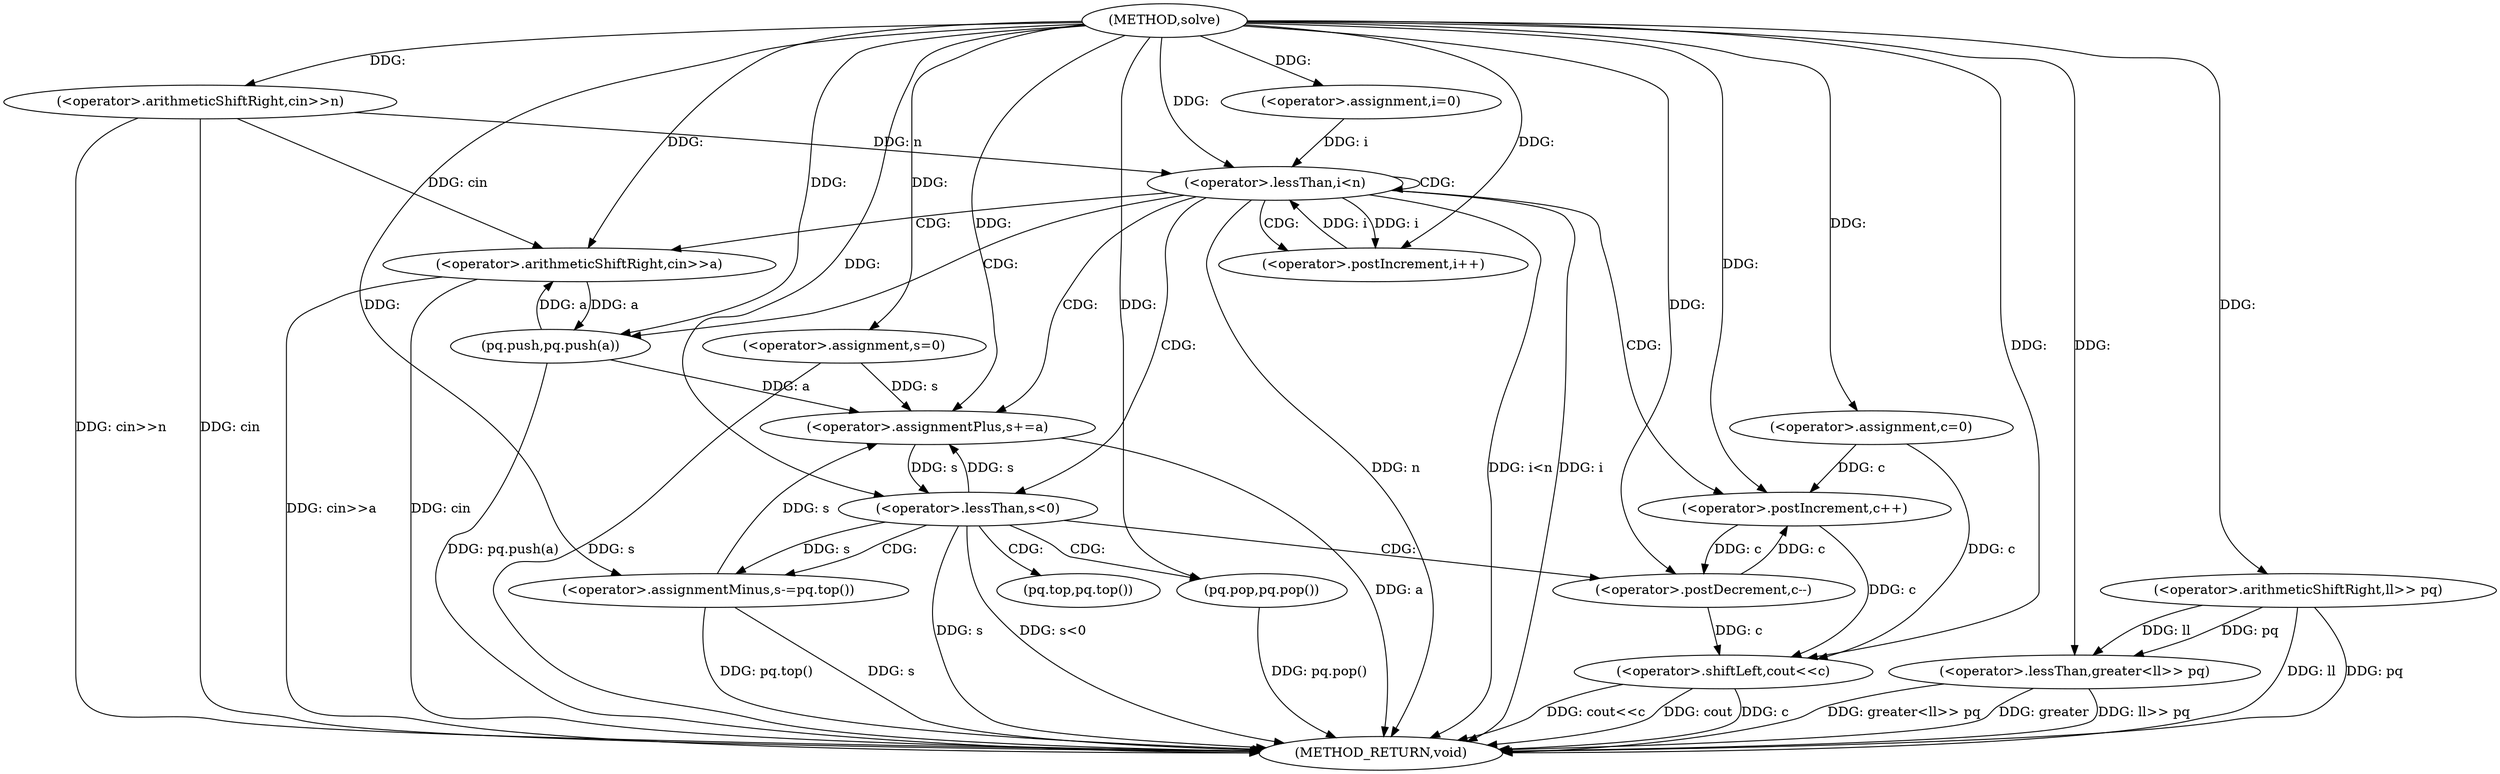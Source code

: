 digraph "solve" {  
"1000102" [label = "(METHOD,solve)" ]
"1000157" [label = "(METHOD_RETURN,void)" ]
"1000106" [label = "(<operator>.assignment,c=0)" ]
"1000111" [label = "(<operator>.assignment,s=0)" ]
"1000114" [label = "(<operator>.arithmeticShiftRight,cin>>n)" ]
"1000117" [label = "(<operator>.lessThan,greater<ll>> pq)" ]
"1000154" [label = "(<operator>.shiftLeft,cout<<c)" ]
"1000124" [label = "(<operator>.assignment,i=0)" ]
"1000127" [label = "(<operator>.lessThan,i<n)" ]
"1000130" [label = "(<operator>.postIncrement,i++)" ]
"1000119" [label = "(<operator>.arithmeticShiftRight,ll>> pq)" ]
"1000133" [label = "(<operator>.arithmeticShiftRight,cin>>a)" ]
"1000136" [label = "(pq.push,pq.push(a))" ]
"1000138" [label = "(<operator>.postIncrement,c++)" ]
"1000140" [label = "(<operator>.assignmentPlus,s+=a)" ]
"1000144" [label = "(<operator>.lessThan,s<0)" ]
"1000148" [label = "(<operator>.assignmentMinus,s-=pq.top())" ]
"1000151" [label = "(pq.pop,pq.pop())" ]
"1000152" [label = "(<operator>.postDecrement,c--)" ]
"1000150" [label = "(pq.top,pq.top())" ]
  "1000111" -> "1000157"  [ label = "DDG: s"] 
  "1000114" -> "1000157"  [ label = "DDG: cin"] 
  "1000114" -> "1000157"  [ label = "DDG: cin>>n"] 
  "1000119" -> "1000157"  [ label = "DDG: ll"] 
  "1000117" -> "1000157"  [ label = "DDG: ll>> pq"] 
  "1000117" -> "1000157"  [ label = "DDG: greater<ll>> pq"] 
  "1000127" -> "1000157"  [ label = "DDG: i"] 
  "1000127" -> "1000157"  [ label = "DDG: n"] 
  "1000127" -> "1000157"  [ label = "DDG: i<n"] 
  "1000154" -> "1000157"  [ label = "DDG: c"] 
  "1000154" -> "1000157"  [ label = "DDG: cout<<c"] 
  "1000133" -> "1000157"  [ label = "DDG: cin"] 
  "1000133" -> "1000157"  [ label = "DDG: cin>>a"] 
  "1000136" -> "1000157"  [ label = "DDG: pq.push(a)"] 
  "1000140" -> "1000157"  [ label = "DDG: a"] 
  "1000144" -> "1000157"  [ label = "DDG: s"] 
  "1000144" -> "1000157"  [ label = "DDG: s<0"] 
  "1000148" -> "1000157"  [ label = "DDG: s"] 
  "1000148" -> "1000157"  [ label = "DDG: pq.top()"] 
  "1000151" -> "1000157"  [ label = "DDG: pq.pop()"] 
  "1000119" -> "1000157"  [ label = "DDG: pq"] 
  "1000154" -> "1000157"  [ label = "DDG: cout"] 
  "1000117" -> "1000157"  [ label = "DDG: greater"] 
  "1000102" -> "1000106"  [ label = "DDG: "] 
  "1000102" -> "1000111"  [ label = "DDG: "] 
  "1000102" -> "1000114"  [ label = "DDG: "] 
  "1000102" -> "1000117"  [ label = "DDG: "] 
  "1000119" -> "1000117"  [ label = "DDG: ll"] 
  "1000119" -> "1000117"  [ label = "DDG: pq"] 
  "1000102" -> "1000124"  [ label = "DDG: "] 
  "1000102" -> "1000154"  [ label = "DDG: "] 
  "1000106" -> "1000154"  [ label = "DDG: c"] 
  "1000138" -> "1000154"  [ label = "DDG: c"] 
  "1000152" -> "1000154"  [ label = "DDG: c"] 
  "1000102" -> "1000119"  [ label = "DDG: "] 
  "1000124" -> "1000127"  [ label = "DDG: i"] 
  "1000130" -> "1000127"  [ label = "DDG: i"] 
  "1000102" -> "1000127"  [ label = "DDG: "] 
  "1000114" -> "1000127"  [ label = "DDG: n"] 
  "1000127" -> "1000130"  [ label = "DDG: i"] 
  "1000102" -> "1000130"  [ label = "DDG: "] 
  "1000136" -> "1000140"  [ label = "DDG: a"] 
  "1000102" -> "1000140"  [ label = "DDG: "] 
  "1000114" -> "1000133"  [ label = "DDG: cin"] 
  "1000102" -> "1000133"  [ label = "DDG: "] 
  "1000136" -> "1000133"  [ label = "DDG: a"] 
  "1000133" -> "1000136"  [ label = "DDG: a"] 
  "1000102" -> "1000136"  [ label = "DDG: "] 
  "1000106" -> "1000138"  [ label = "DDG: c"] 
  "1000152" -> "1000138"  [ label = "DDG: c"] 
  "1000102" -> "1000138"  [ label = "DDG: "] 
  "1000111" -> "1000140"  [ label = "DDG: s"] 
  "1000144" -> "1000140"  [ label = "DDG: s"] 
  "1000148" -> "1000140"  [ label = "DDG: s"] 
  "1000140" -> "1000144"  [ label = "DDG: s"] 
  "1000102" -> "1000144"  [ label = "DDG: "] 
  "1000102" -> "1000148"  [ label = "DDG: "] 
  "1000102" -> "1000151"  [ label = "DDG: "] 
  "1000144" -> "1000148"  [ label = "DDG: s"] 
  "1000138" -> "1000152"  [ label = "DDG: c"] 
  "1000102" -> "1000152"  [ label = "DDG: "] 
  "1000127" -> "1000127"  [ label = "CDG: "] 
  "1000127" -> "1000130"  [ label = "CDG: "] 
  "1000127" -> "1000133"  [ label = "CDG: "] 
  "1000127" -> "1000136"  [ label = "CDG: "] 
  "1000127" -> "1000144"  [ label = "CDG: "] 
  "1000127" -> "1000140"  [ label = "CDG: "] 
  "1000127" -> "1000138"  [ label = "CDG: "] 
  "1000144" -> "1000151"  [ label = "CDG: "] 
  "1000144" -> "1000152"  [ label = "CDG: "] 
  "1000144" -> "1000150"  [ label = "CDG: "] 
  "1000144" -> "1000148"  [ label = "CDG: "] 
}
